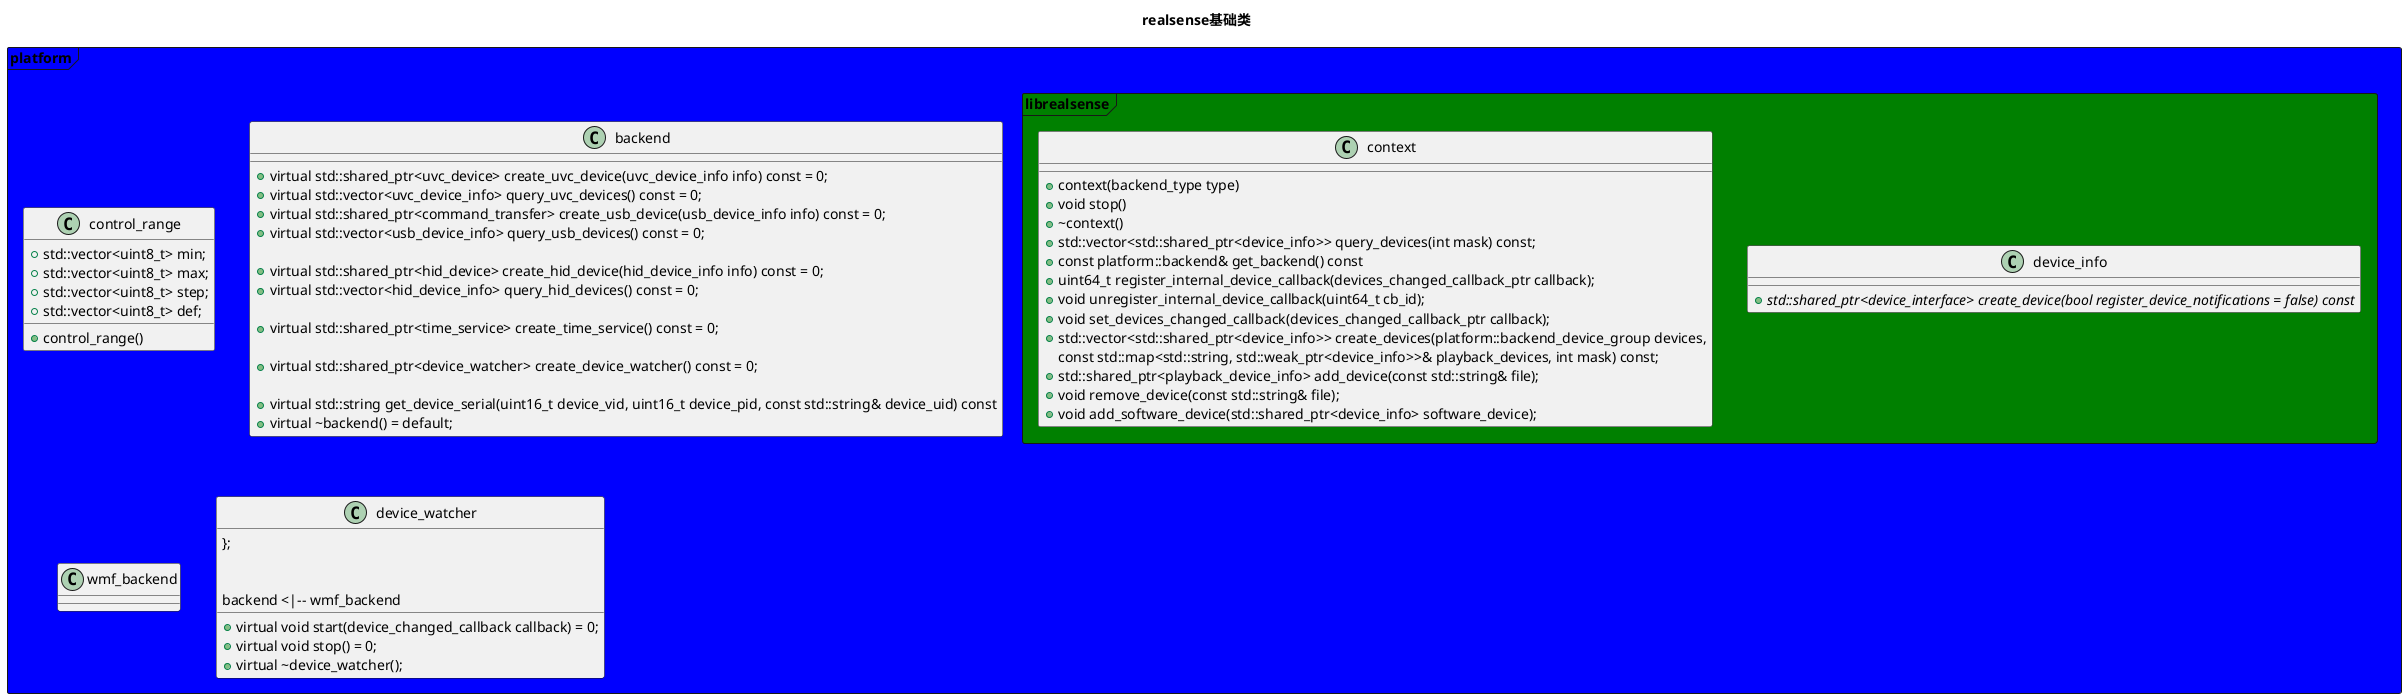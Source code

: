 @startuml
title realsense基础类
package platform <<frame>> #Blue {
    class control_range{
        +control_range()
        +std::vector<uint8_t> min;
        +std::vector<uint8_t> max;
        +std::vector<uint8_t> step;
        +std::vector<uint8_t> def;
    }

    class backend {
        +virtual std::shared_ptr<uvc_device> create_uvc_device(uvc_device_info info) const = 0;
        +virtual std::vector<uvc_device_info> query_uvc_devices() const = 0;
        +virtual std::shared_ptr<command_transfer> create_usb_device(usb_device_info info) const = 0;
        +virtual std::vector<usb_device_info> query_usb_devices() const = 0;

        +virtual std::shared_ptr<hid_device> create_hid_device(hid_device_info info) const = 0;
        +virtual std::vector<hid_device_info> query_hid_devices() const = 0;

        +virtual std::shared_ptr<time_service> create_time_service() const = 0;

        +virtual std::shared_ptr<device_watcher> create_device_watcher() const = 0;

        +virtual std::string get_device_serial(uint16_t device_vid, uint16_t device_pid, const std::string& device_uid) const
        +virtual ~backend() = default;
    }
    class wmf_backend {

    }
    class device_watcher
    {
        +virtual void start(device_changed_callback callback) = 0;
        +virtual void stop() = 0;
        +virtual ~device_watcher();
    };


    backend <|-- wmf_backend

}

package librealsense <<Frame>> #Green {
    class device_info{
        +{abstract} std::shared_ptr<device_interface> create_device(bool register_device_notifications = false) const

    }

    class context {
        +context(backend_type type)
        +void stop()
        +~context()
        +std::vector<std::shared_ptr<device_info>> query_devices(int mask) const;
        +const platform::backend& get_backend() const
        +uint64_t register_internal_device_callback(devices_changed_callback_ptr callback);
        +void unregister_internal_device_callback(uint64_t cb_id);
        +void set_devices_changed_callback(devices_changed_callback_ptr callback);
        +std::vector<std::shared_ptr<device_info>> create_devices(platform::backend_device_group devices,
            const std::map<std::string, std::weak_ptr<device_info>>& playback_devices, int mask) const;
        +std::shared_ptr<playback_device_info> add_device(const std::string& file);
        +void remove_device(const std::string& file);
        +void add_software_device(std::shared_ptr<device_info> software_device);
    }
}


@enduml
